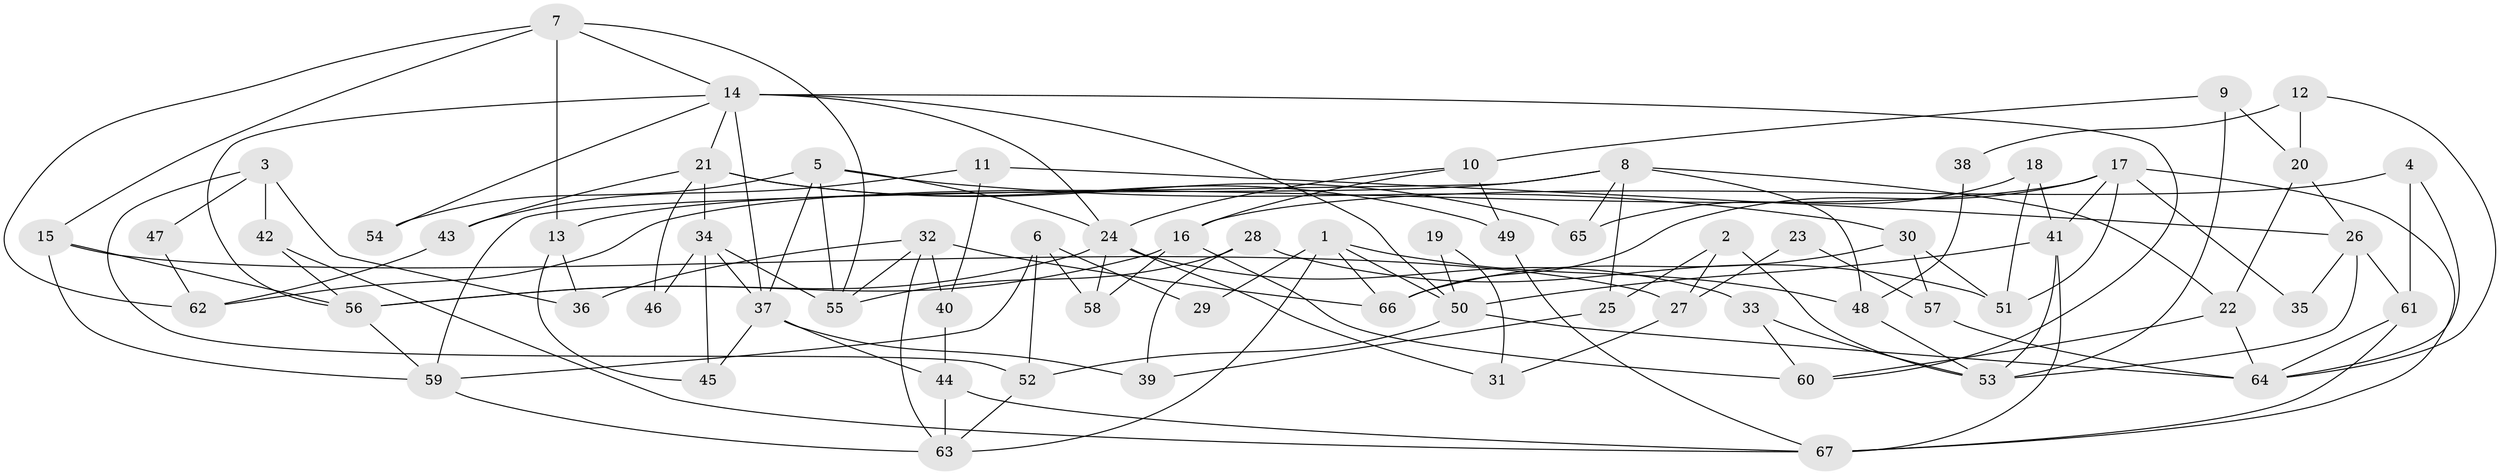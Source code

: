 // Generated by graph-tools (version 1.1) at 2025/50/03/09/25 04:50:14]
// undirected, 67 vertices, 134 edges
graph export_dot {
graph [start="1"]
  node [color=gray90,style=filled];
  1;
  2;
  3;
  4;
  5;
  6;
  7;
  8;
  9;
  10;
  11;
  12;
  13;
  14;
  15;
  16;
  17;
  18;
  19;
  20;
  21;
  22;
  23;
  24;
  25;
  26;
  27;
  28;
  29;
  30;
  31;
  32;
  33;
  34;
  35;
  36;
  37;
  38;
  39;
  40;
  41;
  42;
  43;
  44;
  45;
  46;
  47;
  48;
  49;
  50;
  51;
  52;
  53;
  54;
  55;
  56;
  57;
  58;
  59;
  60;
  61;
  62;
  63;
  64;
  65;
  66;
  67;
  1 -- 63;
  1 -- 50;
  1 -- 29;
  1 -- 48;
  1 -- 66;
  2 -- 25;
  2 -- 53;
  2 -- 27;
  3 -- 42;
  3 -- 52;
  3 -- 36;
  3 -- 47;
  4 -- 16;
  4 -- 64;
  4 -- 61;
  5 -- 37;
  5 -- 30;
  5 -- 24;
  5 -- 54;
  5 -- 55;
  6 -- 59;
  6 -- 52;
  6 -- 29;
  6 -- 58;
  7 -- 14;
  7 -- 13;
  7 -- 15;
  7 -- 55;
  7 -- 62;
  8 -- 59;
  8 -- 48;
  8 -- 13;
  8 -- 22;
  8 -- 25;
  8 -- 65;
  9 -- 20;
  9 -- 10;
  9 -- 53;
  10 -- 24;
  10 -- 49;
  10 -- 16;
  11 -- 26;
  11 -- 40;
  11 -- 43;
  12 -- 20;
  12 -- 64;
  12 -- 38;
  13 -- 36;
  13 -- 45;
  14 -- 60;
  14 -- 24;
  14 -- 21;
  14 -- 37;
  14 -- 50;
  14 -- 54;
  14 -- 56;
  15 -- 56;
  15 -- 27;
  15 -- 59;
  16 -- 58;
  16 -- 56;
  16 -- 60;
  17 -- 62;
  17 -- 67;
  17 -- 35;
  17 -- 41;
  17 -- 51;
  17 -- 66;
  18 -- 41;
  18 -- 65;
  18 -- 51;
  19 -- 31;
  19 -- 50;
  20 -- 26;
  20 -- 22;
  21 -- 34;
  21 -- 43;
  21 -- 46;
  21 -- 49;
  21 -- 65;
  22 -- 64;
  22 -- 60;
  23 -- 57;
  23 -- 27;
  24 -- 56;
  24 -- 31;
  24 -- 33;
  24 -- 58;
  25 -- 39;
  26 -- 61;
  26 -- 53;
  26 -- 35;
  27 -- 31;
  28 -- 51;
  28 -- 55;
  28 -- 39;
  30 -- 66;
  30 -- 51;
  30 -- 57;
  32 -- 55;
  32 -- 66;
  32 -- 36;
  32 -- 40;
  32 -- 63;
  33 -- 60;
  33 -- 53;
  34 -- 37;
  34 -- 55;
  34 -- 45;
  34 -- 46;
  37 -- 45;
  37 -- 39;
  37 -- 44;
  38 -- 48;
  40 -- 44;
  41 -- 53;
  41 -- 50;
  41 -- 67;
  42 -- 67;
  42 -- 56;
  43 -- 62;
  44 -- 63;
  44 -- 67;
  47 -- 62;
  48 -- 53;
  49 -- 67;
  50 -- 52;
  50 -- 64;
  52 -- 63;
  56 -- 59;
  57 -- 64;
  59 -- 63;
  61 -- 67;
  61 -- 64;
}
